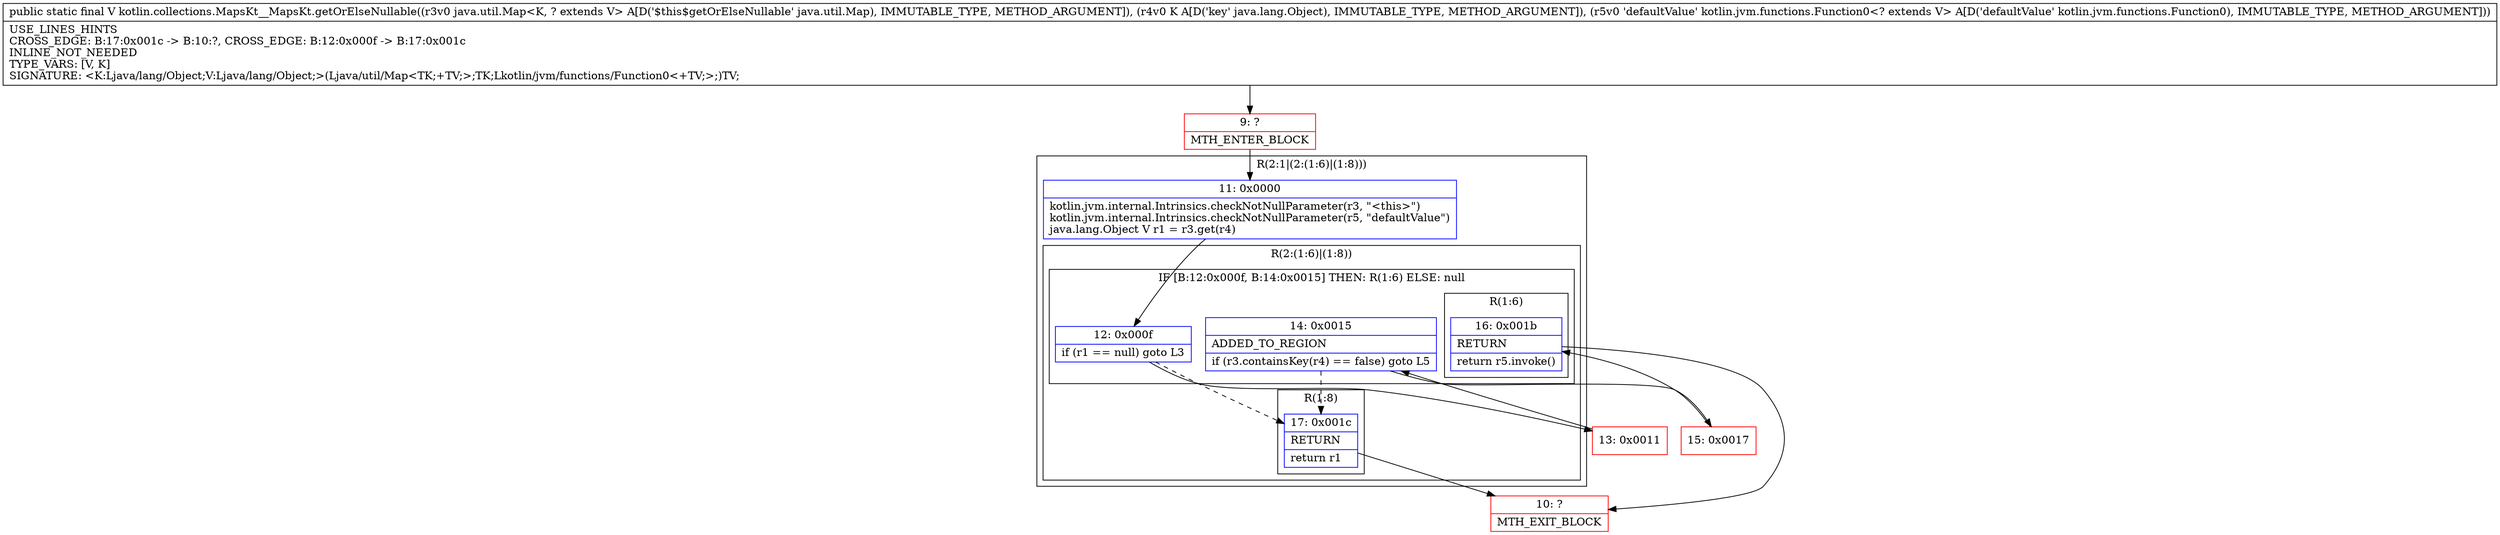 digraph "CFG forkotlin.collections.MapsKt__MapsKt.getOrElseNullable(Ljava\/util\/Map;Ljava\/lang\/Object;Lkotlin\/jvm\/functions\/Function0;)Ljava\/lang\/Object;" {
subgraph cluster_Region_237850001 {
label = "R(2:1|(2:(1:6)|(1:8)))";
node [shape=record,color=blue];
Node_11 [shape=record,label="{11\:\ 0x0000|kotlin.jvm.internal.Intrinsics.checkNotNullParameter(r3, \"\<this\>\")\lkotlin.jvm.internal.Intrinsics.checkNotNullParameter(r5, \"defaultValue\")\ljava.lang.Object V r1 = r3.get(r4)\l}"];
subgraph cluster_Region_587276857 {
label = "R(2:(1:6)|(1:8))";
node [shape=record,color=blue];
subgraph cluster_IfRegion_1317240635 {
label = "IF [B:12:0x000f, B:14:0x0015] THEN: R(1:6) ELSE: null";
node [shape=record,color=blue];
Node_12 [shape=record,label="{12\:\ 0x000f|if (r1 == null) goto L3\l}"];
Node_14 [shape=record,label="{14\:\ 0x0015|ADDED_TO_REGION\l|if (r3.containsKey(r4) == false) goto L5\l}"];
subgraph cluster_Region_335143431 {
label = "R(1:6)";
node [shape=record,color=blue];
Node_16 [shape=record,label="{16\:\ 0x001b|RETURN\l|return r5.invoke()\l}"];
}
}
subgraph cluster_Region_1449206000 {
label = "R(1:8)";
node [shape=record,color=blue];
Node_17 [shape=record,label="{17\:\ 0x001c|RETURN\l|return r1\l}"];
}
}
}
Node_9 [shape=record,color=red,label="{9\:\ ?|MTH_ENTER_BLOCK\l}"];
Node_13 [shape=record,color=red,label="{13\:\ 0x0011}"];
Node_15 [shape=record,color=red,label="{15\:\ 0x0017}"];
Node_10 [shape=record,color=red,label="{10\:\ ?|MTH_EXIT_BLOCK\l}"];
MethodNode[shape=record,label="{public static final V kotlin.collections.MapsKt__MapsKt.getOrElseNullable((r3v0 java.util.Map\<K, ? extends V\> A[D('$this$getOrElseNullable' java.util.Map), IMMUTABLE_TYPE, METHOD_ARGUMENT]), (r4v0 K A[D('key' java.lang.Object), IMMUTABLE_TYPE, METHOD_ARGUMENT]), (r5v0 'defaultValue' kotlin.jvm.functions.Function0\<? extends V\> A[D('defaultValue' kotlin.jvm.functions.Function0), IMMUTABLE_TYPE, METHOD_ARGUMENT]))  | USE_LINES_HINTS\lCROSS_EDGE: B:17:0x001c \-\> B:10:?, CROSS_EDGE: B:12:0x000f \-\> B:17:0x001c\lINLINE_NOT_NEEDED\lTYPE_VARS: [V, K]\lSIGNATURE: \<K:Ljava\/lang\/Object;V:Ljava\/lang\/Object;\>(Ljava\/util\/Map\<TK;+TV;\>;TK;Lkotlin\/jvm\/functions\/Function0\<+TV;\>;)TV;\l}"];
MethodNode -> Node_9;Node_11 -> Node_12;
Node_12 -> Node_13;
Node_12 -> Node_17[style=dashed];
Node_14 -> Node_15;
Node_14 -> Node_17[style=dashed];
Node_16 -> Node_10;
Node_17 -> Node_10;
Node_9 -> Node_11;
Node_13 -> Node_14;
Node_15 -> Node_16;
}

